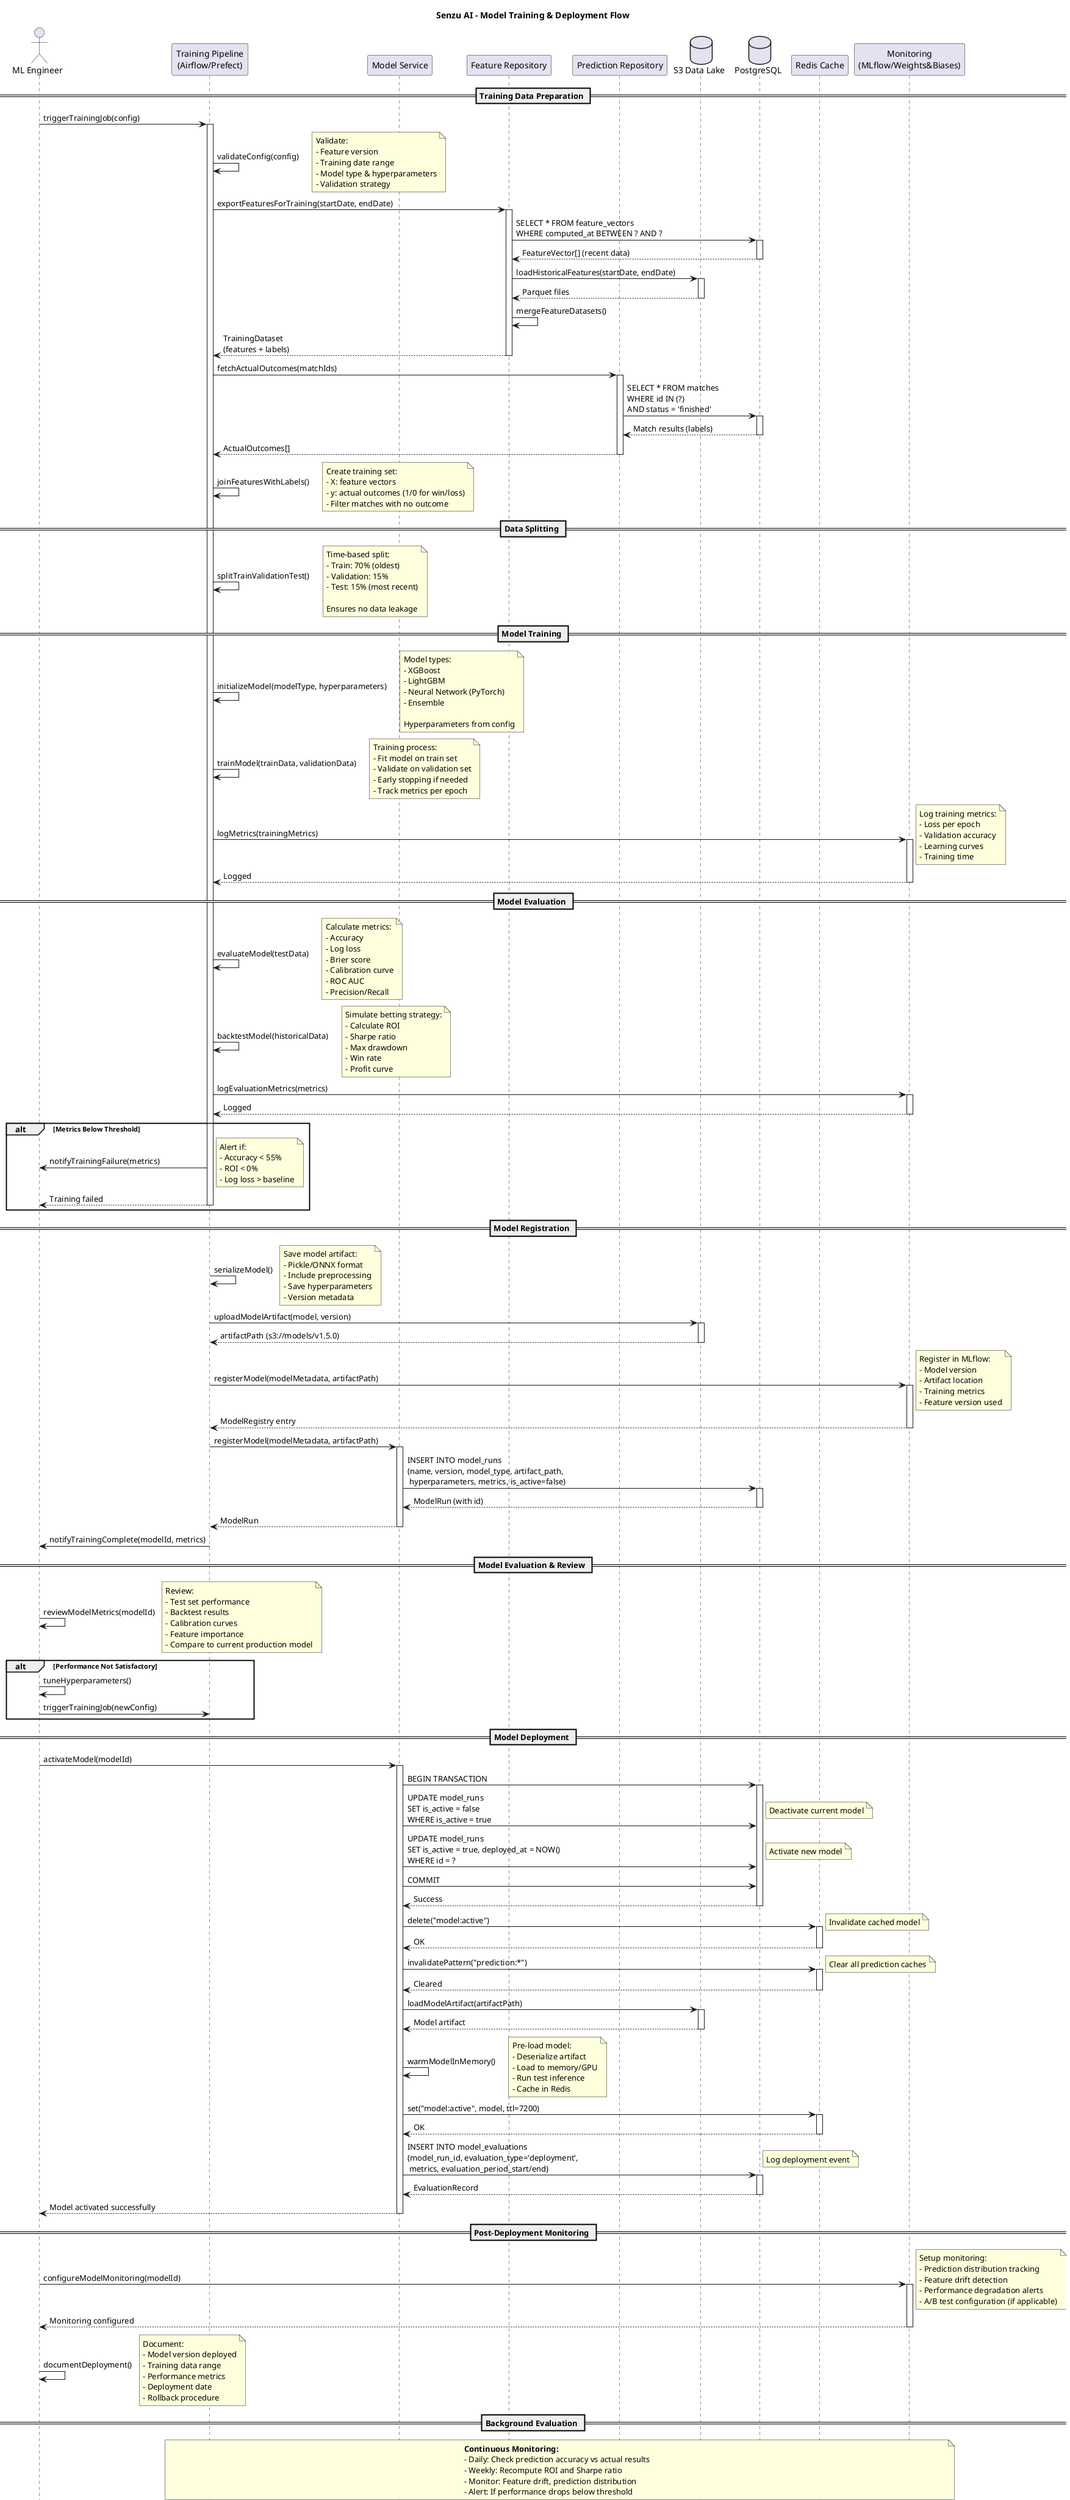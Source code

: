 @startuml
title Senzu AI - Model Training & Deployment Flow

actor "ML Engineer" as Engineer
participant "Training Pipeline\n(Airflow/Prefect)" as Pipeline
participant "Model Service" as ModelService
participant "Feature Repository" as FeatureRepo
participant "Prediction Repository" as PredRepo
database "S3 Data Lake" as S3
database "PostgreSQL" as DB
participant "Redis Cache" as Cache
participant "Monitoring\n(MLflow/Weights&Biases)" as MLflow

== Training Data Preparation ==
Engineer -> Pipeline: triggerTrainingJob(config)
activate Pipeline

Pipeline -> Pipeline: validateConfig(config)
note right
  Validate:
  - Feature version
  - Training date range
  - Model type & hyperparameters
  - Validation strategy
end note

Pipeline -> FeatureRepo: exportFeaturesForTraining(startDate, endDate)
activate FeatureRepo

FeatureRepo -> DB: SELECT * FROM feature_vectors\nWHERE computed_at BETWEEN ? AND ?
activate DB
DB --> FeatureRepo: FeatureVector[] (recent data)
deactivate DB

FeatureRepo -> S3: loadHistoricalFeatures(startDate, endDate)
activate S3
S3 --> FeatureRepo: Parquet files
deactivate S3

FeatureRepo -> FeatureRepo: mergeFeatureDatasets()
FeatureRepo --> Pipeline: TrainingDataset\n(features + labels)
deactivate FeatureRepo

Pipeline -> PredRepo: fetchActualOutcomes(matchIds)
activate PredRepo
PredRepo -> DB: SELECT * FROM matches\nWHERE id IN (?)\nAND status = 'finished'
activate DB
DB --> PredRepo: Match results (labels)
deactivate DB
PredRepo --> Pipeline: ActualOutcomes[]
deactivate PredRepo

Pipeline -> Pipeline: joinFeaturesWithLabels()
note right
  Create training set:
  - X: feature vectors
  - y: actual outcomes (1/0 for win/loss)
  - Filter matches with no outcome
end note

== Data Splitting ==
Pipeline -> Pipeline: splitTrainValidationTest()
note right
  Time-based split:
  - Train: 70% (oldest)
  - Validation: 15%
  - Test: 15% (most recent)

  Ensures no data leakage
end note

== Model Training ==
Pipeline -> Pipeline: initializeModel(modelType, hyperparameters)
note right
  Model types:
  - XGBoost
  - LightGBM
  - Neural Network (PyTorch)
  - Ensemble

  Hyperparameters from config
end note

Pipeline -> Pipeline: trainModel(trainData, validationData)
note right
  Training process:
  - Fit model on train set
  - Validate on validation set
  - Early stopping if needed
  - Track metrics per epoch
end note

Pipeline -> MLflow: logMetrics(trainingMetrics)
activate MLflow
note right
  Log training metrics:
  - Loss per epoch
  - Validation accuracy
  - Learning curves
  - Training time
end note
MLflow --> Pipeline: Logged
deactivate MLflow

== Model Evaluation ==
Pipeline -> Pipeline: evaluateModel(testData)
note right
  Calculate metrics:
  - Accuracy
  - Log loss
  - Brier score
  - Calibration curve
  - ROC AUC
  - Precision/Recall
end note

Pipeline -> Pipeline: backtestModel(historicalData)
note right
  Simulate betting strategy:
  - Calculate ROI
  - Sharpe ratio
  - Max drawdown
  - Win rate
  - Profit curve
end note

Pipeline -> MLflow: logEvaluationMetrics(metrics)
activate MLflow
MLflow --> Pipeline: Logged
deactivate MLflow

alt Metrics Below Threshold
  Pipeline -> Engineer: notifyTrainingFailure(metrics)
  note right
    Alert if:
    - Accuracy < 55%
    - ROI < 0%
    - Log loss > baseline
  end note
  Pipeline --> Engineer: Training failed
  deactivate Pipeline
end

== Model Registration ==
Pipeline -> Pipeline: serializeModel()
note right
  Save model artifact:
  - Pickle/ONNX format
  - Include preprocessing
  - Save hyperparameters
  - Version metadata
end note

Pipeline -> S3: uploadModelArtifact(model, version)
activate S3
S3 --> Pipeline: artifactPath (s3://models/v1.5.0)
deactivate S3

Pipeline -> MLflow: registerModel(modelMetadata, artifactPath)
activate MLflow
note right
  Register in MLflow:
  - Model version
  - Artifact location
  - Training metrics
  - Feature version used
end note
MLflow --> Pipeline: ModelRegistry entry
deactivate MLflow

Pipeline -> ModelService: registerModel(modelMetadata, artifactPath)
activate ModelService

ModelService -> DB: INSERT INTO model_runs\n(name, version, model_type, artifact_path,\n hyperparameters, metrics, is_active=false)
activate DB
DB --> ModelService: ModelRun (with id)
deactivate DB

ModelService --> Pipeline: ModelRun
deactivate ModelService

Pipeline -> Engineer: notifyTrainingComplete(modelId, metrics)

== Model Evaluation & Review ==
Engineer -> Engineer: reviewModelMetrics(modelId)
note right
  Review:
  - Test set performance
  - Backtest results
  - Calibration curves
  - Feature importance
  - Compare to current production model
end note

alt Performance Not Satisfactory
  Engineer -> Engineer: tuneHyperparameters()
  Engineer -> Pipeline: triggerTrainingJob(newConfig)
end

== Model Deployment ==
Engineer -> ModelService: activateModel(modelId)
activate ModelService

ModelService -> DB: BEGIN TRANSACTION
activate DB

ModelService -> DB: UPDATE model_runs\nSET is_active = false\nWHERE is_active = true
note right: Deactivate current model

ModelService -> DB: UPDATE model_runs\nSET is_active = true, deployed_at = NOW()\nWHERE id = ?
note right: Activate new model

ModelService -> DB: COMMIT
DB --> ModelService: Success
deactivate DB

ModelService -> Cache: delete("model:active")
activate Cache
note right: Invalidate cached model
Cache --> ModelService: OK
deactivate Cache

ModelService -> Cache: invalidatePattern("prediction:*")
activate Cache
note right: Clear all prediction caches
Cache --> ModelService: Cleared
deactivate Cache

ModelService -> S3: loadModelArtifact(artifactPath)
activate S3
S3 --> ModelService: Model artifact
deactivate S3

ModelService -> ModelService: warmModelInMemory()
note right
  Pre-load model:
  - Deserialize artifact
  - Load to memory/GPU
  - Run test inference
  - Cache in Redis
end note

ModelService -> Cache: set("model:active", model, ttl=7200)
activate Cache
Cache --> ModelService: OK
deactivate Cache

ModelService -> DB: INSERT INTO model_evaluations\n(model_run_id, evaluation_type='deployment',\n metrics, evaluation_period_start/end)
activate DB
note right
  Log deployment event
end note
DB --> ModelService: EvaluationRecord
deactivate DB

ModelService --> Engineer: Model activated successfully
deactivate ModelService

== Post-Deployment Monitoring ==
Engineer -> MLflow: configureModelMonitoring(modelId)
activate MLflow
note right
  Setup monitoring:
  - Prediction distribution tracking
  - Feature drift detection
  - Performance degradation alerts
  - A/B test configuration (if applicable)
end note
MLflow --> Engineer: Monitoring configured
deactivate MLflow

Engineer -> Engineer: documentDeployment()
note right
  Document:
  - Model version deployed
  - Training data range
  - Performance metrics
  - Deployment date
  - Rollback procedure
end note

== Background Evaluation ==
note over Pipeline, MLflow
  **Continuous Monitoring:**
  - Daily: Check prediction accuracy vs actual results
  - Weekly: Recompute ROI and Sharpe ratio
  - Monitor: Feature drift, prediction distribution
  - Alert: If performance drops below threshold
end note

@enduml
